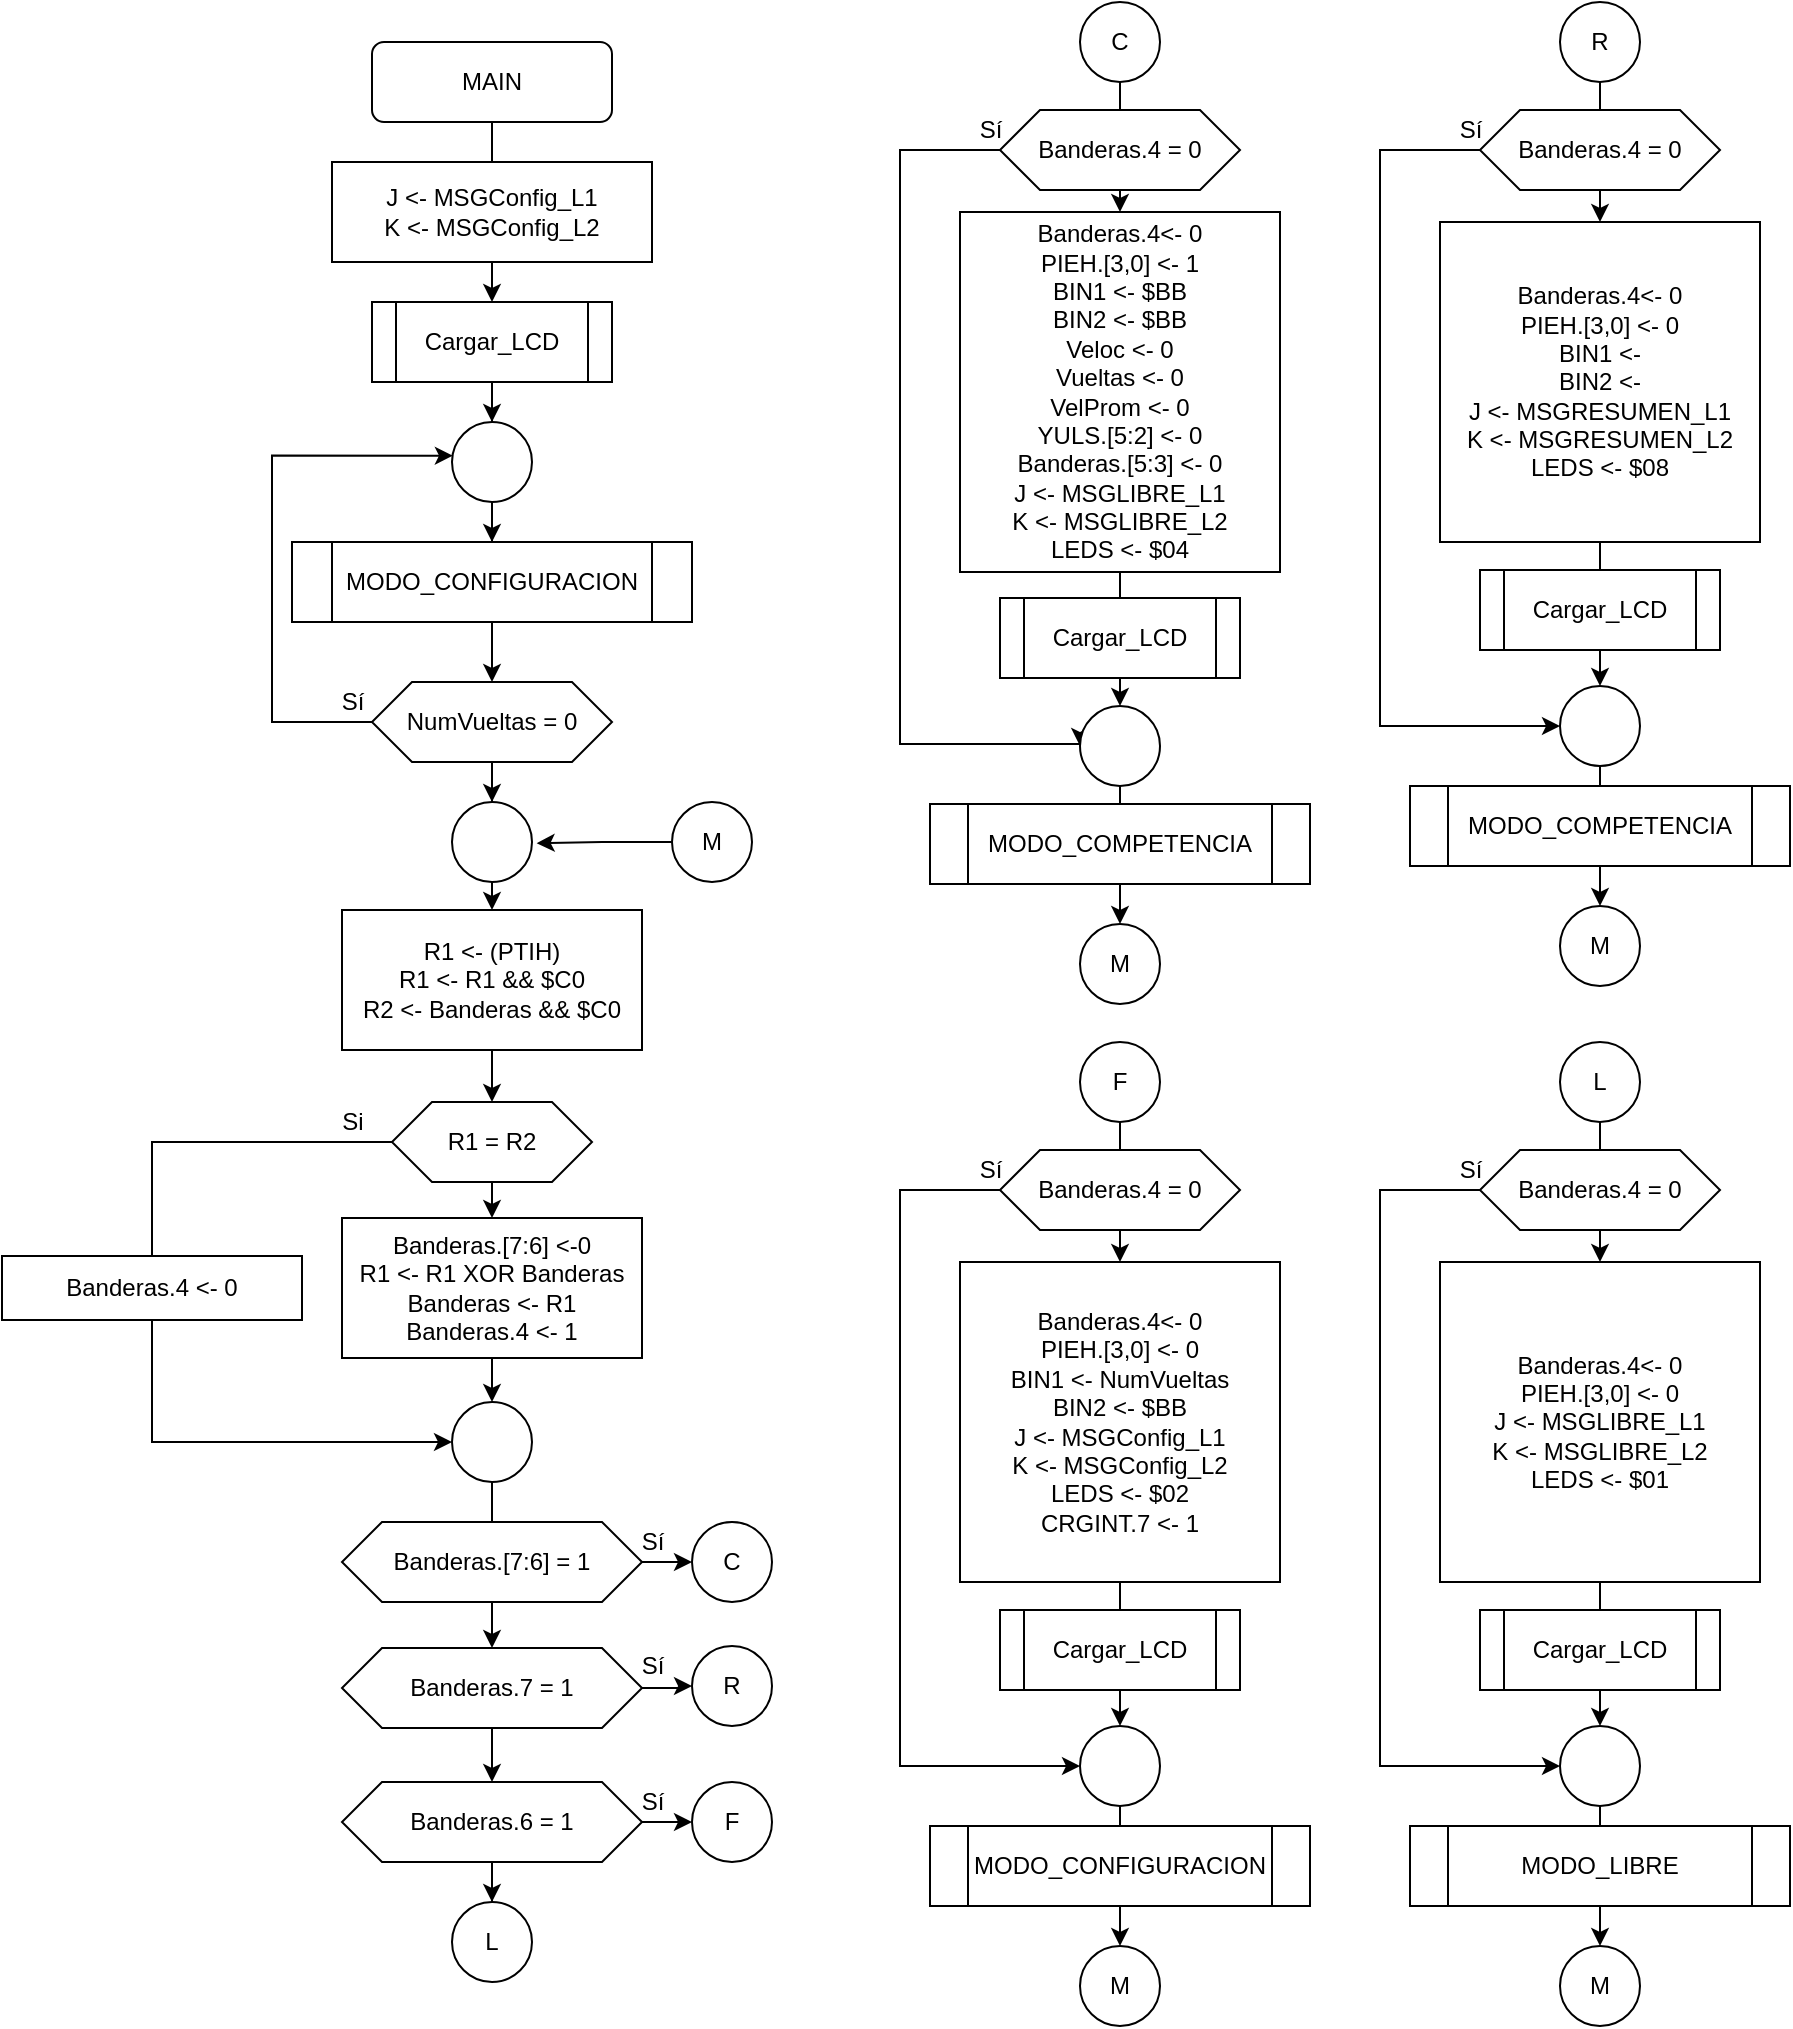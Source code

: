 <mxfile version="14.3.2" type="github">
  <diagram id="C5RBs43oDa-KdzZeNtuy" name="Page-1">
    <mxGraphModel dx="2796" dy="1260" grid="1" gridSize="10" guides="1" tooltips="1" connect="1" arrows="1" fold="1" page="1" pageScale="1" pageWidth="827" pageHeight="1169" math="0" shadow="0">
      <root>
        <mxCell id="WIyWlLk6GJQsqaUBKTNV-0" />
        <mxCell id="WIyWlLk6GJQsqaUBKTNV-1" parent="WIyWlLk6GJQsqaUBKTNV-0" />
        <mxCell id="IPPRusgAjmth0w1zFmGi-4" value="" style="edgeStyle=orthogonalEdgeStyle;rounded=0;orthogonalLoop=1;jettySize=auto;html=1;" parent="WIyWlLk6GJQsqaUBKTNV-1" source="WIyWlLk6GJQsqaUBKTNV-3" target="IPPRusgAjmth0w1zFmGi-1" edge="1">
          <mxGeometry relative="1" as="geometry" />
        </mxCell>
        <mxCell id="WIyWlLk6GJQsqaUBKTNV-3" value="MAIN" style="rounded=1;whiteSpace=wrap;html=1;fontSize=12;glass=0;strokeWidth=1;shadow=0;" parent="WIyWlLk6GJQsqaUBKTNV-1" vertex="1">
          <mxGeometry x="166" y="110" width="120" height="40" as="geometry" />
        </mxCell>
        <mxCell id="IPPRusgAjmth0w1zFmGi-62" value="" style="edgeStyle=orthogonalEdgeStyle;rounded=0;orthogonalLoop=1;jettySize=auto;html=1;" parent="WIyWlLk6GJQsqaUBKTNV-1" source="pfgqfrJoT4rs6NwWn4Od-4" target="pfgqfrJoT4rs6NwWn4Od-28" edge="1">
          <mxGeometry relative="1" as="geometry" />
        </mxCell>
        <mxCell id="pfgqfrJoT4rs6NwWn4Od-4" value="&lt;div&gt;Banderas.4&amp;lt;- 0&lt;/div&gt;&lt;div&gt;PIEH.[3,0] &amp;lt;- 1&lt;/div&gt;&lt;div&gt;BIN1 &amp;lt;- $BB&lt;br&gt;&lt;/div&gt;&lt;div&gt;BIN2 &amp;lt;- $BB&lt;/div&gt;&lt;div&gt;Veloc &amp;lt;- 0&lt;/div&gt;&lt;div&gt;Vueltas &amp;lt;- 0&lt;/div&gt;&lt;div&gt;VelProm &amp;lt;- 0&lt;/div&gt;&lt;div&gt;YULS.[5:2] &amp;lt;- 0&lt;/div&gt;&lt;div&gt;Banderas.[5:3] &amp;lt;- 0&lt;/div&gt;&lt;div&gt;J &amp;lt;- MSGLIBRE_L1&lt;/div&gt;&lt;div&gt;K &amp;lt;- MSGLIBRE_L2&lt;/div&gt;&lt;div&gt;LEDS &amp;lt;- $04&lt;/div&gt;" style="rounded=0;whiteSpace=wrap;html=1;" parent="WIyWlLk6GJQsqaUBKTNV-1" vertex="1">
          <mxGeometry x="460" y="195" width="160" height="180" as="geometry" />
        </mxCell>
        <mxCell id="pfgqfrJoT4rs6NwWn4Od-29" style="edgeStyle=orthogonalEdgeStyle;rounded=0;orthogonalLoop=1;jettySize=auto;html=1;exitX=0;exitY=0.5;exitDx=0;exitDy=0;entryX=0;entryY=0.5;entryDx=0;entryDy=0;" parent="WIyWlLk6GJQsqaUBKTNV-1" source="pfgqfrJoT4rs6NwWn4Od-26" target="pfgqfrJoT4rs6NwWn4Od-28" edge="1">
          <mxGeometry relative="1" as="geometry">
            <Array as="points">
              <mxPoint x="430" y="164" />
              <mxPoint x="430" y="461" />
            </Array>
          </mxGeometry>
        </mxCell>
        <mxCell id="IPPRusgAjmth0w1zFmGi-63" value="" style="edgeStyle=orthogonalEdgeStyle;rounded=0;orthogonalLoop=1;jettySize=auto;html=1;" parent="WIyWlLk6GJQsqaUBKTNV-1" source="pfgqfrJoT4rs6NwWn4Od-28" target="IPPRusgAjmth0w1zFmGi-59" edge="1">
          <mxGeometry relative="1" as="geometry" />
        </mxCell>
        <mxCell id="pfgqfrJoT4rs6NwWn4Od-28" value="" style="ellipse;whiteSpace=wrap;html=1;aspect=fixed;" parent="WIyWlLk6GJQsqaUBKTNV-1" vertex="1">
          <mxGeometry x="520" y="442" width="40" height="40" as="geometry" />
        </mxCell>
        <mxCell id="pfgqfrJoT4rs6NwWn4Od-30" value="Cargar_LCD" style="shape=process;whiteSpace=wrap;html=1;backgroundOutline=1;" parent="WIyWlLk6GJQsqaUBKTNV-1" vertex="1">
          <mxGeometry x="480" y="388" width="120" height="40" as="geometry" />
        </mxCell>
        <mxCell id="IPPRusgAjmth0w1zFmGi-0" value="&lt;div&gt;J &amp;lt;- MSGConfig_L1&lt;/div&gt;&lt;div&gt;K &amp;lt;- MSGConfig_L2&lt;/div&gt;" style="rounded=0;whiteSpace=wrap;html=1;" parent="WIyWlLk6GJQsqaUBKTNV-1" vertex="1">
          <mxGeometry x="146" y="170" width="160" height="50" as="geometry" />
        </mxCell>
        <mxCell id="IPPRusgAjmth0w1zFmGi-5" value="" style="edgeStyle=orthogonalEdgeStyle;rounded=0;orthogonalLoop=1;jettySize=auto;html=1;" parent="WIyWlLk6GJQsqaUBKTNV-1" source="IPPRusgAjmth0w1zFmGi-1" target="IPPRusgAjmth0w1zFmGi-3" edge="1">
          <mxGeometry relative="1" as="geometry" />
        </mxCell>
        <mxCell id="IPPRusgAjmth0w1zFmGi-1" value="Cargar_LCD" style="shape=process;whiteSpace=wrap;html=1;backgroundOutline=1;" parent="WIyWlLk6GJQsqaUBKTNV-1" vertex="1">
          <mxGeometry x="166" y="240" width="120" height="40" as="geometry" />
        </mxCell>
        <mxCell id="IPPRusgAjmth0w1zFmGi-10" value="" style="edgeStyle=orthogonalEdgeStyle;rounded=0;orthogonalLoop=1;jettySize=auto;html=1;" parent="WIyWlLk6GJQsqaUBKTNV-1" source="IPPRusgAjmth0w1zFmGi-2" target="IPPRusgAjmth0w1zFmGi-7" edge="1">
          <mxGeometry relative="1" as="geometry" />
        </mxCell>
        <mxCell id="IPPRusgAjmth0w1zFmGi-2" value="MODO_CONFIGURACION" style="shape=process;whiteSpace=wrap;html=1;backgroundOutline=1;" parent="WIyWlLk6GJQsqaUBKTNV-1" vertex="1">
          <mxGeometry x="126" y="360" width="200" height="40" as="geometry" />
        </mxCell>
        <mxCell id="IPPRusgAjmth0w1zFmGi-6" value="" style="edgeStyle=orthogonalEdgeStyle;rounded=0;orthogonalLoop=1;jettySize=auto;html=1;" parent="WIyWlLk6GJQsqaUBKTNV-1" source="IPPRusgAjmth0w1zFmGi-3" target="IPPRusgAjmth0w1zFmGi-2" edge="1">
          <mxGeometry relative="1" as="geometry" />
        </mxCell>
        <mxCell id="IPPRusgAjmth0w1zFmGi-3" value="" style="ellipse;whiteSpace=wrap;html=1;aspect=fixed;" parent="WIyWlLk6GJQsqaUBKTNV-1" vertex="1">
          <mxGeometry x="206" y="300" width="40" height="40" as="geometry" />
        </mxCell>
        <mxCell id="IPPRusgAjmth0w1zFmGi-8" style="edgeStyle=orthogonalEdgeStyle;rounded=0;orthogonalLoop=1;jettySize=auto;html=1;entryX=0.011;entryY=0.421;entryDx=0;entryDy=0;entryPerimeter=0;" parent="WIyWlLk6GJQsqaUBKTNV-1" source="IPPRusgAjmth0w1zFmGi-7" target="IPPRusgAjmth0w1zFmGi-3" edge="1">
          <mxGeometry relative="1" as="geometry">
            <Array as="points">
              <mxPoint x="116" y="450" />
              <mxPoint x="116" y="317" />
            </Array>
          </mxGeometry>
        </mxCell>
        <mxCell id="IPPRusgAjmth0w1zFmGi-13" value="" style="edgeStyle=orthogonalEdgeStyle;rounded=0;orthogonalLoop=1;jettySize=auto;html=1;" parent="WIyWlLk6GJQsqaUBKTNV-1" source="IPPRusgAjmth0w1zFmGi-7" target="IPPRusgAjmth0w1zFmGi-12" edge="1">
          <mxGeometry relative="1" as="geometry" />
        </mxCell>
        <mxCell id="IPPRusgAjmth0w1zFmGi-7" value="NumVueltas = 0" style="shape=hexagon;perimeter=hexagonPerimeter2;whiteSpace=wrap;html=1;fixedSize=1;" parent="WIyWlLk6GJQsqaUBKTNV-1" vertex="1">
          <mxGeometry x="166" y="430" width="120" height="40" as="geometry" />
        </mxCell>
        <mxCell id="IPPRusgAjmth0w1zFmGi-11" value="Sí" style="text;html=1;align=center;verticalAlign=middle;resizable=0;points=[];autosize=1;" parent="WIyWlLk6GJQsqaUBKTNV-1" vertex="1">
          <mxGeometry x="141" y="430" width="30" height="20" as="geometry" />
        </mxCell>
        <mxCell id="IPPRusgAjmth0w1zFmGi-12" value="" style="ellipse;whiteSpace=wrap;html=1;aspect=fixed;" parent="WIyWlLk6GJQsqaUBKTNV-1" vertex="1">
          <mxGeometry x="206" y="490" width="40" height="40" as="geometry" />
        </mxCell>
        <mxCell id="IPPRusgAjmth0w1zFmGi-14" style="edgeStyle=orthogonalEdgeStyle;rounded=0;orthogonalLoop=1;jettySize=auto;html=1;exitX=0.5;exitY=1;exitDx=0;exitDy=0;entryX=0.5;entryY=0;entryDx=0;entryDy=0;" parent="WIyWlLk6GJQsqaUBKTNV-1" target="IPPRusgAjmth0w1zFmGi-19" edge="1">
          <mxGeometry relative="1" as="geometry">
            <mxPoint x="226" y="530" as="sourcePoint" />
          </mxGeometry>
        </mxCell>
        <mxCell id="IPPRusgAjmth0w1zFmGi-15" style="edgeStyle=orthogonalEdgeStyle;rounded=0;orthogonalLoop=1;jettySize=auto;html=1;exitX=0.5;exitY=1;exitDx=0;exitDy=0;entryX=0.5;entryY=0;entryDx=0;entryDy=0;" parent="WIyWlLk6GJQsqaUBKTNV-1" source="IPPRusgAjmth0w1zFmGi-17" target="IPPRusgAjmth0w1zFmGi-21" edge="1">
          <mxGeometry relative="1" as="geometry" />
        </mxCell>
        <mxCell id="IPPRusgAjmth0w1zFmGi-16" style="edgeStyle=orthogonalEdgeStyle;rounded=0;orthogonalLoop=1;jettySize=auto;html=1;exitX=0;exitY=0.5;exitDx=0;exitDy=0;entryX=0;entryY=0.5;entryDx=0;entryDy=0;" parent="WIyWlLk6GJQsqaUBKTNV-1" source="IPPRusgAjmth0w1zFmGi-17" target="IPPRusgAjmth0w1zFmGi-30" edge="1">
          <mxGeometry relative="1" as="geometry">
            <Array as="points">
              <mxPoint x="56" y="660" />
              <mxPoint x="56" y="810" />
            </Array>
          </mxGeometry>
        </mxCell>
        <mxCell id="IPPRusgAjmth0w1zFmGi-17" value="R1 = R2" style="shape=hexagon;perimeter=hexagonPerimeter2;whiteSpace=wrap;html=1;fixedSize=1;" parent="WIyWlLk6GJQsqaUBKTNV-1" vertex="1">
          <mxGeometry x="176" y="640" width="100" height="40" as="geometry" />
        </mxCell>
        <mxCell id="IPPRusgAjmth0w1zFmGi-18" style="edgeStyle=orthogonalEdgeStyle;rounded=0;orthogonalLoop=1;jettySize=auto;html=1;exitX=0.5;exitY=1;exitDx=0;exitDy=0;entryX=0.5;entryY=0;entryDx=0;entryDy=0;" parent="WIyWlLk6GJQsqaUBKTNV-1" source="IPPRusgAjmth0w1zFmGi-19" target="IPPRusgAjmth0w1zFmGi-17" edge="1">
          <mxGeometry relative="1" as="geometry" />
        </mxCell>
        <mxCell id="IPPRusgAjmth0w1zFmGi-19" value="&lt;div&gt;R1 &amp;lt;- (PTIH)&lt;br&gt;&lt;/div&gt;&lt;div&gt;R1 &amp;lt;- R1 &amp;amp;&amp;amp; $C0&lt;/div&gt;R2 &amp;lt;- Banderas &amp;amp;&amp;amp; $C0" style="rounded=0;whiteSpace=wrap;html=1;" parent="WIyWlLk6GJQsqaUBKTNV-1" vertex="1">
          <mxGeometry x="151" y="544" width="150" height="70" as="geometry" />
        </mxCell>
        <mxCell id="IPPRusgAjmth0w1zFmGi-33" value="" style="edgeStyle=orthogonalEdgeStyle;rounded=0;orthogonalLoop=1;jettySize=auto;html=1;" parent="WIyWlLk6GJQsqaUBKTNV-1" source="IPPRusgAjmth0w1zFmGi-21" target="IPPRusgAjmth0w1zFmGi-30" edge="1">
          <mxGeometry relative="1" as="geometry" />
        </mxCell>
        <mxCell id="IPPRusgAjmth0w1zFmGi-21" value="&lt;div&gt;Banderas.[7:6] &amp;lt;-0&lt;/div&gt;&lt;div&gt;R1 &amp;lt;- R1 XOR Banderas&lt;/div&gt;&lt;div&gt;Banderas &amp;lt;- R1&lt;/div&gt;&lt;div&gt;Banderas.4 &amp;lt;- 1&lt;br&gt;&lt;/div&gt;" style="rounded=0;whiteSpace=wrap;html=1;" parent="WIyWlLk6GJQsqaUBKTNV-1" vertex="1">
          <mxGeometry x="151" y="698" width="150" height="70" as="geometry" />
        </mxCell>
        <mxCell id="IPPRusgAjmth0w1zFmGi-45" value="" style="edgeStyle=orthogonalEdgeStyle;rounded=0;orthogonalLoop=1;jettySize=auto;html=1;" parent="WIyWlLk6GJQsqaUBKTNV-1" source="IPPRusgAjmth0w1zFmGi-30" target="IPPRusgAjmth0w1zFmGi-38" edge="1">
          <mxGeometry relative="1" as="geometry" />
        </mxCell>
        <mxCell id="IPPRusgAjmth0w1zFmGi-30" value="" style="ellipse;whiteSpace=wrap;html=1;aspect=fixed;" parent="WIyWlLk6GJQsqaUBKTNV-1" vertex="1">
          <mxGeometry x="206" y="790" width="40" height="40" as="geometry" />
        </mxCell>
        <mxCell id="IPPRusgAjmth0w1zFmGi-31" value="Si" style="text;html=1;align=center;verticalAlign=middle;resizable=0;points=[];autosize=1;" parent="WIyWlLk6GJQsqaUBKTNV-1" vertex="1">
          <mxGeometry x="141" y="640" width="30" height="20" as="geometry" />
        </mxCell>
        <mxCell id="IPPRusgAjmth0w1zFmGi-34" value="Banderas.4 &amp;lt;- 0" style="rounded=0;whiteSpace=wrap;html=1;" parent="WIyWlLk6GJQsqaUBKTNV-1" vertex="1">
          <mxGeometry x="-19" y="717" width="150" height="32" as="geometry" />
        </mxCell>
        <mxCell id="IPPRusgAjmth0w1zFmGi-50" value="" style="edgeStyle=orthogonalEdgeStyle;rounded=0;orthogonalLoop=1;jettySize=auto;html=1;" parent="WIyWlLk6GJQsqaUBKTNV-1" source="IPPRusgAjmth0w1zFmGi-35" target="IPPRusgAjmth0w1zFmGi-39" edge="1">
          <mxGeometry relative="1" as="geometry" />
        </mxCell>
        <mxCell id="IPPRusgAjmth0w1zFmGi-35" value="Banderas.[7:6] = 1" style="shape=hexagon;perimeter=hexagonPerimeter2;whiteSpace=wrap;html=1;fixedSize=1;" parent="WIyWlLk6GJQsqaUBKTNV-1" vertex="1">
          <mxGeometry x="151" y="850" width="150" height="40" as="geometry" />
        </mxCell>
        <mxCell id="IPPRusgAjmth0w1zFmGi-46" value="" style="edgeStyle=orthogonalEdgeStyle;rounded=0;orthogonalLoop=1;jettySize=auto;html=1;" parent="WIyWlLk6GJQsqaUBKTNV-1" source="IPPRusgAjmth0w1zFmGi-38" target="IPPRusgAjmth0w1zFmGi-42" edge="1">
          <mxGeometry relative="1" as="geometry" />
        </mxCell>
        <mxCell id="IPPRusgAjmth0w1zFmGi-49" value="" style="edgeStyle=orthogonalEdgeStyle;rounded=0;orthogonalLoop=1;jettySize=auto;html=1;" parent="WIyWlLk6GJQsqaUBKTNV-1" source="IPPRusgAjmth0w1zFmGi-38" target="IPPRusgAjmth0w1zFmGi-40" edge="1">
          <mxGeometry relative="1" as="geometry" />
        </mxCell>
        <mxCell id="IPPRusgAjmth0w1zFmGi-38" value="Banderas.7 = 1" style="shape=hexagon;perimeter=hexagonPerimeter2;whiteSpace=wrap;html=1;fixedSize=1;" parent="WIyWlLk6GJQsqaUBKTNV-1" vertex="1">
          <mxGeometry x="151" y="913" width="150" height="40" as="geometry" />
        </mxCell>
        <mxCell id="IPPRusgAjmth0w1zFmGi-39" value="C" style="ellipse;whiteSpace=wrap;html=1;aspect=fixed;" parent="WIyWlLk6GJQsqaUBKTNV-1" vertex="1">
          <mxGeometry x="326" y="850" width="40" height="40" as="geometry" />
        </mxCell>
        <mxCell id="IPPRusgAjmth0w1zFmGi-40" value="R" style="ellipse;whiteSpace=wrap;html=1;aspect=fixed;" parent="WIyWlLk6GJQsqaUBKTNV-1" vertex="1">
          <mxGeometry x="326" y="912" width="40" height="40" as="geometry" />
        </mxCell>
        <mxCell id="IPPRusgAjmth0w1zFmGi-48" value="" style="edgeStyle=orthogonalEdgeStyle;rounded=0;orthogonalLoop=1;jettySize=auto;html=1;" parent="WIyWlLk6GJQsqaUBKTNV-1" source="IPPRusgAjmth0w1zFmGi-42" target="IPPRusgAjmth0w1zFmGi-43" edge="1">
          <mxGeometry relative="1" as="geometry" />
        </mxCell>
        <mxCell id="IPPRusgAjmth0w1zFmGi-51" style="edgeStyle=orthogonalEdgeStyle;rounded=0;orthogonalLoop=1;jettySize=auto;html=1;entryX=0.5;entryY=0;entryDx=0;entryDy=0;" parent="WIyWlLk6GJQsqaUBKTNV-1" source="IPPRusgAjmth0w1zFmGi-42" target="IPPRusgAjmth0w1zFmGi-47" edge="1">
          <mxGeometry relative="1" as="geometry" />
        </mxCell>
        <mxCell id="IPPRusgAjmth0w1zFmGi-42" value="Banderas.6 = 1" style="shape=hexagon;perimeter=hexagonPerimeter2;whiteSpace=wrap;html=1;fixedSize=1;" parent="WIyWlLk6GJQsqaUBKTNV-1" vertex="1">
          <mxGeometry x="151" y="980" width="150" height="40" as="geometry" />
        </mxCell>
        <mxCell id="IPPRusgAjmth0w1zFmGi-43" value="F" style="ellipse;whiteSpace=wrap;html=1;aspect=fixed;" parent="WIyWlLk6GJQsqaUBKTNV-1" vertex="1">
          <mxGeometry x="326" y="980" width="40" height="40" as="geometry" />
        </mxCell>
        <mxCell id="IPPRusgAjmth0w1zFmGi-47" value="L" style="ellipse;whiteSpace=wrap;html=1;aspect=fixed;" parent="WIyWlLk6GJQsqaUBKTNV-1" vertex="1">
          <mxGeometry x="206" y="1040" width="40" height="40" as="geometry" />
        </mxCell>
        <mxCell id="IPPRusgAjmth0w1zFmGi-52" value="Sí" style="text;html=1;align=center;verticalAlign=middle;resizable=0;points=[];autosize=1;" parent="WIyWlLk6GJQsqaUBKTNV-1" vertex="1">
          <mxGeometry x="291" y="980" width="30" height="20" as="geometry" />
        </mxCell>
        <mxCell id="IPPRusgAjmth0w1zFmGi-53" value="Sí" style="text;html=1;align=center;verticalAlign=middle;resizable=0;points=[];autosize=1;" parent="WIyWlLk6GJQsqaUBKTNV-1" vertex="1">
          <mxGeometry x="291" y="850" width="30" height="20" as="geometry" />
        </mxCell>
        <mxCell id="IPPRusgAjmth0w1zFmGi-54" value="Sí" style="text;html=1;align=center;verticalAlign=middle;resizable=0;points=[];autosize=1;" parent="WIyWlLk6GJQsqaUBKTNV-1" vertex="1">
          <mxGeometry x="291" y="912" width="30" height="20" as="geometry" />
        </mxCell>
        <mxCell id="IPPRusgAjmth0w1zFmGi-56" style="edgeStyle=orthogonalEdgeStyle;rounded=0;orthogonalLoop=1;jettySize=auto;html=1;entryX=1.058;entryY=0.515;entryDx=0;entryDy=0;entryPerimeter=0;" parent="WIyWlLk6GJQsqaUBKTNV-1" source="IPPRusgAjmth0w1zFmGi-55" target="IPPRusgAjmth0w1zFmGi-12" edge="1">
          <mxGeometry relative="1" as="geometry" />
        </mxCell>
        <mxCell id="IPPRusgAjmth0w1zFmGi-55" value="M" style="ellipse;whiteSpace=wrap;html=1;aspect=fixed;" parent="WIyWlLk6GJQsqaUBKTNV-1" vertex="1">
          <mxGeometry x="316" y="490" width="40" height="40" as="geometry" />
        </mxCell>
        <mxCell id="IPPRusgAjmth0w1zFmGi-57" value="Sí" style="text;html=1;align=center;verticalAlign=middle;resizable=0;points=[];autosize=1;" parent="WIyWlLk6GJQsqaUBKTNV-1" vertex="1">
          <mxGeometry x="460" y="144" width="30" height="20" as="geometry" />
        </mxCell>
        <mxCell id="IPPRusgAjmth0w1zFmGi-58" value="MODO_COMPETENCIA" style="shape=process;whiteSpace=wrap;html=1;backgroundOutline=1;" parent="WIyWlLk6GJQsqaUBKTNV-1" vertex="1">
          <mxGeometry x="445" y="491" width="190" height="40" as="geometry" />
        </mxCell>
        <mxCell id="IPPRusgAjmth0w1zFmGi-59" value="M" style="ellipse;whiteSpace=wrap;html=1;aspect=fixed;" parent="WIyWlLk6GJQsqaUBKTNV-1" vertex="1">
          <mxGeometry x="520" y="551" width="40" height="40" as="geometry" />
        </mxCell>
        <mxCell id="IPPRusgAjmth0w1zFmGi-61" value="" style="edgeStyle=orthogonalEdgeStyle;rounded=0;orthogonalLoop=1;jettySize=auto;html=1;" parent="WIyWlLk6GJQsqaUBKTNV-1" source="IPPRusgAjmth0w1zFmGi-60" target="pfgqfrJoT4rs6NwWn4Od-4" edge="1">
          <mxGeometry relative="1" as="geometry" />
        </mxCell>
        <mxCell id="IPPRusgAjmth0w1zFmGi-60" value="C" style="ellipse;whiteSpace=wrap;html=1;aspect=fixed;" parent="WIyWlLk6GJQsqaUBKTNV-1" vertex="1">
          <mxGeometry x="520" y="90" width="40" height="40" as="geometry" />
        </mxCell>
        <mxCell id="pfgqfrJoT4rs6NwWn4Od-26" value="Banderas.4 = 0" style="shape=hexagon;perimeter=hexagonPerimeter2;whiteSpace=wrap;html=1;fixedSize=1;" parent="WIyWlLk6GJQsqaUBKTNV-1" vertex="1">
          <mxGeometry x="480" y="144" width="120" height="40" as="geometry" />
        </mxCell>
        <mxCell id="IPPRusgAjmth0w1zFmGi-64" value="" style="edgeStyle=orthogonalEdgeStyle;rounded=0;orthogonalLoop=1;jettySize=auto;html=1;" parent="WIyWlLk6GJQsqaUBKTNV-1" source="IPPRusgAjmth0w1zFmGi-65" target="IPPRusgAjmth0w1zFmGi-68" edge="1">
          <mxGeometry relative="1" as="geometry" />
        </mxCell>
        <mxCell id="IPPRusgAjmth0w1zFmGi-65" value="&lt;div&gt;Banderas.4&amp;lt;- 0&lt;/div&gt;&lt;div&gt;PIEH.[3,0] &amp;lt;- 0&lt;br&gt;&lt;/div&gt;&lt;div&gt;BIN1 &amp;lt;- &lt;br&gt;&lt;/div&gt;&lt;div&gt;BIN2 &amp;lt;- &lt;br&gt;&lt;/div&gt;&lt;div&gt;J &amp;lt;- MSGRESUMEN_L1&lt;/div&gt;&lt;div&gt;K &amp;lt;- MSGRESUMEN_L2&lt;/div&gt;&lt;div&gt;LEDS &amp;lt;- $08&lt;/div&gt;" style="rounded=0;whiteSpace=wrap;html=1;" parent="WIyWlLk6GJQsqaUBKTNV-1" vertex="1">
          <mxGeometry x="700" y="200" width="160" height="160" as="geometry" />
        </mxCell>
        <mxCell id="IPPRusgAjmth0w1zFmGi-66" style="edgeStyle=orthogonalEdgeStyle;rounded=0;orthogonalLoop=1;jettySize=auto;html=1;exitX=0;exitY=0.5;exitDx=0;exitDy=0;entryX=0;entryY=0.5;entryDx=0;entryDy=0;" parent="WIyWlLk6GJQsqaUBKTNV-1" source="IPPRusgAjmth0w1zFmGi-75" target="IPPRusgAjmth0w1zFmGi-68" edge="1">
          <mxGeometry relative="1" as="geometry">
            <Array as="points">
              <mxPoint x="670" y="164" />
              <mxPoint x="670" y="452" />
            </Array>
          </mxGeometry>
        </mxCell>
        <mxCell id="IPPRusgAjmth0w1zFmGi-67" value="" style="edgeStyle=orthogonalEdgeStyle;rounded=0;orthogonalLoop=1;jettySize=auto;html=1;" parent="WIyWlLk6GJQsqaUBKTNV-1" source="IPPRusgAjmth0w1zFmGi-68" target="IPPRusgAjmth0w1zFmGi-72" edge="1">
          <mxGeometry relative="1" as="geometry" />
        </mxCell>
        <mxCell id="IPPRusgAjmth0w1zFmGi-68" value="" style="ellipse;whiteSpace=wrap;html=1;aspect=fixed;" parent="WIyWlLk6GJQsqaUBKTNV-1" vertex="1">
          <mxGeometry x="760" y="432" width="40" height="40" as="geometry" />
        </mxCell>
        <mxCell id="IPPRusgAjmth0w1zFmGi-69" value="Cargar_LCD" style="shape=process;whiteSpace=wrap;html=1;backgroundOutline=1;" parent="WIyWlLk6GJQsqaUBKTNV-1" vertex="1">
          <mxGeometry x="720" y="374" width="120" height="40" as="geometry" />
        </mxCell>
        <mxCell id="IPPRusgAjmth0w1zFmGi-70" value="Sí" style="text;html=1;align=center;verticalAlign=middle;resizable=0;points=[];autosize=1;" parent="WIyWlLk6GJQsqaUBKTNV-1" vertex="1">
          <mxGeometry x="700" y="144" width="30" height="20" as="geometry" />
        </mxCell>
        <mxCell id="IPPRusgAjmth0w1zFmGi-71" value="MODO_COMPETENCIA" style="shape=process;whiteSpace=wrap;html=1;backgroundOutline=1;" parent="WIyWlLk6GJQsqaUBKTNV-1" vertex="1">
          <mxGeometry x="685" y="482" width="190" height="40" as="geometry" />
        </mxCell>
        <mxCell id="IPPRusgAjmth0w1zFmGi-72" value="M" style="ellipse;whiteSpace=wrap;html=1;aspect=fixed;" parent="WIyWlLk6GJQsqaUBKTNV-1" vertex="1">
          <mxGeometry x="760" y="542" width="40" height="40" as="geometry" />
        </mxCell>
        <mxCell id="IPPRusgAjmth0w1zFmGi-73" value="" style="edgeStyle=orthogonalEdgeStyle;rounded=0;orthogonalLoop=1;jettySize=auto;html=1;" parent="WIyWlLk6GJQsqaUBKTNV-1" source="IPPRusgAjmth0w1zFmGi-74" target="IPPRusgAjmth0w1zFmGi-65" edge="1">
          <mxGeometry relative="1" as="geometry" />
        </mxCell>
        <mxCell id="IPPRusgAjmth0w1zFmGi-74" value="R" style="ellipse;whiteSpace=wrap;html=1;aspect=fixed;" parent="WIyWlLk6GJQsqaUBKTNV-1" vertex="1">
          <mxGeometry x="760" y="90" width="40" height="40" as="geometry" />
        </mxCell>
        <mxCell id="IPPRusgAjmth0w1zFmGi-75" value="Banderas.4 = 0" style="shape=hexagon;perimeter=hexagonPerimeter2;whiteSpace=wrap;html=1;fixedSize=1;" parent="WIyWlLk6GJQsqaUBKTNV-1" vertex="1">
          <mxGeometry x="720" y="144" width="120" height="40" as="geometry" />
        </mxCell>
        <mxCell id="IPPRusgAjmth0w1zFmGi-76" value="" style="edgeStyle=orthogonalEdgeStyle;rounded=0;orthogonalLoop=1;jettySize=auto;html=1;" parent="WIyWlLk6GJQsqaUBKTNV-1" source="IPPRusgAjmth0w1zFmGi-77" target="IPPRusgAjmth0w1zFmGi-80" edge="1">
          <mxGeometry relative="1" as="geometry" />
        </mxCell>
        <mxCell id="IPPRusgAjmth0w1zFmGi-77" value="&lt;div&gt;Banderas.4&amp;lt;- 0&lt;/div&gt;&lt;div&gt;PIEH.[3,0] &amp;lt;- 0&lt;br&gt;&lt;/div&gt;&lt;div&gt;BIN1 &amp;lt;- NumVueltas&lt;br&gt;&lt;/div&gt;&lt;div&gt;BIN2 &amp;lt;- $BB&lt;br&gt;&lt;/div&gt;&lt;div&gt;J &amp;lt;- MSGConfig_L1&lt;/div&gt;&lt;div&gt;K &amp;lt;- MSGConfig_L2&lt;/div&gt;&lt;div&gt;LEDS &amp;lt;- $02&lt;/div&gt;&lt;div&gt;CRGINT.7 &amp;lt;- 1&lt;br&gt;&lt;/div&gt;" style="rounded=0;whiteSpace=wrap;html=1;" parent="WIyWlLk6GJQsqaUBKTNV-1" vertex="1">
          <mxGeometry x="460" y="720" width="160" height="160" as="geometry" />
        </mxCell>
        <mxCell id="IPPRusgAjmth0w1zFmGi-78" style="edgeStyle=orthogonalEdgeStyle;rounded=0;orthogonalLoop=1;jettySize=auto;html=1;exitX=0;exitY=0.5;exitDx=0;exitDy=0;entryX=0;entryY=0.5;entryDx=0;entryDy=0;" parent="WIyWlLk6GJQsqaUBKTNV-1" source="IPPRusgAjmth0w1zFmGi-87" target="IPPRusgAjmth0w1zFmGi-80" edge="1">
          <mxGeometry relative="1" as="geometry">
            <Array as="points">
              <mxPoint x="430" y="684" />
              <mxPoint x="430" y="972" />
            </Array>
          </mxGeometry>
        </mxCell>
        <mxCell id="IPPRusgAjmth0w1zFmGi-79" value="" style="edgeStyle=orthogonalEdgeStyle;rounded=0;orthogonalLoop=1;jettySize=auto;html=1;" parent="WIyWlLk6GJQsqaUBKTNV-1" source="IPPRusgAjmth0w1zFmGi-80" target="IPPRusgAjmth0w1zFmGi-84" edge="1">
          <mxGeometry relative="1" as="geometry" />
        </mxCell>
        <mxCell id="IPPRusgAjmth0w1zFmGi-80" value="" style="ellipse;whiteSpace=wrap;html=1;aspect=fixed;" parent="WIyWlLk6GJQsqaUBKTNV-1" vertex="1">
          <mxGeometry x="520" y="952" width="40" height="40" as="geometry" />
        </mxCell>
        <mxCell id="IPPRusgAjmth0w1zFmGi-81" value="Cargar_LCD" style="shape=process;whiteSpace=wrap;html=1;backgroundOutline=1;" parent="WIyWlLk6GJQsqaUBKTNV-1" vertex="1">
          <mxGeometry x="480" y="894" width="120" height="40" as="geometry" />
        </mxCell>
        <mxCell id="IPPRusgAjmth0w1zFmGi-82" value="Sí" style="text;html=1;align=center;verticalAlign=middle;resizable=0;points=[];autosize=1;" parent="WIyWlLk6GJQsqaUBKTNV-1" vertex="1">
          <mxGeometry x="460" y="664" width="30" height="20" as="geometry" />
        </mxCell>
        <mxCell id="IPPRusgAjmth0w1zFmGi-83" value="MODO_CONFIGURACION" style="shape=process;whiteSpace=wrap;html=1;backgroundOutline=1;" parent="WIyWlLk6GJQsqaUBKTNV-1" vertex="1">
          <mxGeometry x="445" y="1002" width="190" height="40" as="geometry" />
        </mxCell>
        <mxCell id="IPPRusgAjmth0w1zFmGi-84" value="M" style="ellipse;whiteSpace=wrap;html=1;aspect=fixed;" parent="WIyWlLk6GJQsqaUBKTNV-1" vertex="1">
          <mxGeometry x="520" y="1062" width="40" height="40" as="geometry" />
        </mxCell>
        <mxCell id="IPPRusgAjmth0w1zFmGi-85" value="" style="edgeStyle=orthogonalEdgeStyle;rounded=0;orthogonalLoop=1;jettySize=auto;html=1;" parent="WIyWlLk6GJQsqaUBKTNV-1" source="IPPRusgAjmth0w1zFmGi-86" target="IPPRusgAjmth0w1zFmGi-77" edge="1">
          <mxGeometry relative="1" as="geometry" />
        </mxCell>
        <mxCell id="IPPRusgAjmth0w1zFmGi-86" value="F" style="ellipse;whiteSpace=wrap;html=1;aspect=fixed;" parent="WIyWlLk6GJQsqaUBKTNV-1" vertex="1">
          <mxGeometry x="520" y="610" width="40" height="40" as="geometry" />
        </mxCell>
        <mxCell id="IPPRusgAjmth0w1zFmGi-87" value="Banderas.4 = 0" style="shape=hexagon;perimeter=hexagonPerimeter2;whiteSpace=wrap;html=1;fixedSize=1;" parent="WIyWlLk6GJQsqaUBKTNV-1" vertex="1">
          <mxGeometry x="480" y="664" width="120" height="40" as="geometry" />
        </mxCell>
        <mxCell id="IPPRusgAjmth0w1zFmGi-88" value="" style="edgeStyle=orthogonalEdgeStyle;rounded=0;orthogonalLoop=1;jettySize=auto;html=1;" parent="WIyWlLk6GJQsqaUBKTNV-1" source="IPPRusgAjmth0w1zFmGi-89" target="IPPRusgAjmth0w1zFmGi-92" edge="1">
          <mxGeometry relative="1" as="geometry" />
        </mxCell>
        <mxCell id="IPPRusgAjmth0w1zFmGi-89" value="&lt;div&gt;Banderas.4&amp;lt;- 0&lt;/div&gt;&lt;div&gt;PIEH.[3,0] &amp;lt;- 0&lt;/div&gt;J &amp;lt;- MSGLIBRE_L1&lt;div&gt;K &amp;lt;- MSGLIBRE_L2&lt;/div&gt;&lt;div&gt;LEDS &amp;lt;- $01&lt;/div&gt;" style="rounded=0;whiteSpace=wrap;html=1;" parent="WIyWlLk6GJQsqaUBKTNV-1" vertex="1">
          <mxGeometry x="700" y="720" width="160" height="160" as="geometry" />
        </mxCell>
        <mxCell id="IPPRusgAjmth0w1zFmGi-90" style="edgeStyle=orthogonalEdgeStyle;rounded=0;orthogonalLoop=1;jettySize=auto;html=1;exitX=0;exitY=0.5;exitDx=0;exitDy=0;entryX=0;entryY=0.5;entryDx=0;entryDy=0;" parent="WIyWlLk6GJQsqaUBKTNV-1" source="IPPRusgAjmth0w1zFmGi-99" target="IPPRusgAjmth0w1zFmGi-92" edge="1">
          <mxGeometry relative="1" as="geometry">
            <Array as="points">
              <mxPoint x="670" y="684" />
              <mxPoint x="670" y="972" />
            </Array>
          </mxGeometry>
        </mxCell>
        <mxCell id="IPPRusgAjmth0w1zFmGi-91" value="" style="edgeStyle=orthogonalEdgeStyle;rounded=0;orthogonalLoop=1;jettySize=auto;html=1;" parent="WIyWlLk6GJQsqaUBKTNV-1" source="IPPRusgAjmth0w1zFmGi-92" target="IPPRusgAjmth0w1zFmGi-96" edge="1">
          <mxGeometry relative="1" as="geometry" />
        </mxCell>
        <mxCell id="IPPRusgAjmth0w1zFmGi-92" value="" style="ellipse;whiteSpace=wrap;html=1;aspect=fixed;" parent="WIyWlLk6GJQsqaUBKTNV-1" vertex="1">
          <mxGeometry x="760" y="952" width="40" height="40" as="geometry" />
        </mxCell>
        <mxCell id="IPPRusgAjmth0w1zFmGi-93" value="Cargar_LCD" style="shape=process;whiteSpace=wrap;html=1;backgroundOutline=1;" parent="WIyWlLk6GJQsqaUBKTNV-1" vertex="1">
          <mxGeometry x="720" y="894" width="120" height="40" as="geometry" />
        </mxCell>
        <mxCell id="IPPRusgAjmth0w1zFmGi-94" value="Sí" style="text;html=1;align=center;verticalAlign=middle;resizable=0;points=[];autosize=1;" parent="WIyWlLk6GJQsqaUBKTNV-1" vertex="1">
          <mxGeometry x="700" y="664" width="30" height="20" as="geometry" />
        </mxCell>
        <mxCell id="IPPRusgAjmth0w1zFmGi-95" value="MODO_LIBRE" style="shape=process;whiteSpace=wrap;html=1;backgroundOutline=1;" parent="WIyWlLk6GJQsqaUBKTNV-1" vertex="1">
          <mxGeometry x="685" y="1002" width="190" height="40" as="geometry" />
        </mxCell>
        <mxCell id="IPPRusgAjmth0w1zFmGi-96" value="M" style="ellipse;whiteSpace=wrap;html=1;aspect=fixed;" parent="WIyWlLk6GJQsqaUBKTNV-1" vertex="1">
          <mxGeometry x="760" y="1062" width="40" height="40" as="geometry" />
        </mxCell>
        <mxCell id="IPPRusgAjmth0w1zFmGi-97" value="" style="edgeStyle=orthogonalEdgeStyle;rounded=0;orthogonalLoop=1;jettySize=auto;html=1;" parent="WIyWlLk6GJQsqaUBKTNV-1" source="IPPRusgAjmth0w1zFmGi-98" target="IPPRusgAjmth0w1zFmGi-89" edge="1">
          <mxGeometry relative="1" as="geometry" />
        </mxCell>
        <mxCell id="IPPRusgAjmth0w1zFmGi-98" value="L" style="ellipse;whiteSpace=wrap;html=1;aspect=fixed;" parent="WIyWlLk6GJQsqaUBKTNV-1" vertex="1">
          <mxGeometry x="760" y="610" width="40" height="40" as="geometry" />
        </mxCell>
        <mxCell id="IPPRusgAjmth0w1zFmGi-99" value="Banderas.4 = 0" style="shape=hexagon;perimeter=hexagonPerimeter2;whiteSpace=wrap;html=1;fixedSize=1;" parent="WIyWlLk6GJQsqaUBKTNV-1" vertex="1">
          <mxGeometry x="720" y="664" width="120" height="40" as="geometry" />
        </mxCell>
      </root>
    </mxGraphModel>
  </diagram>
</mxfile>
